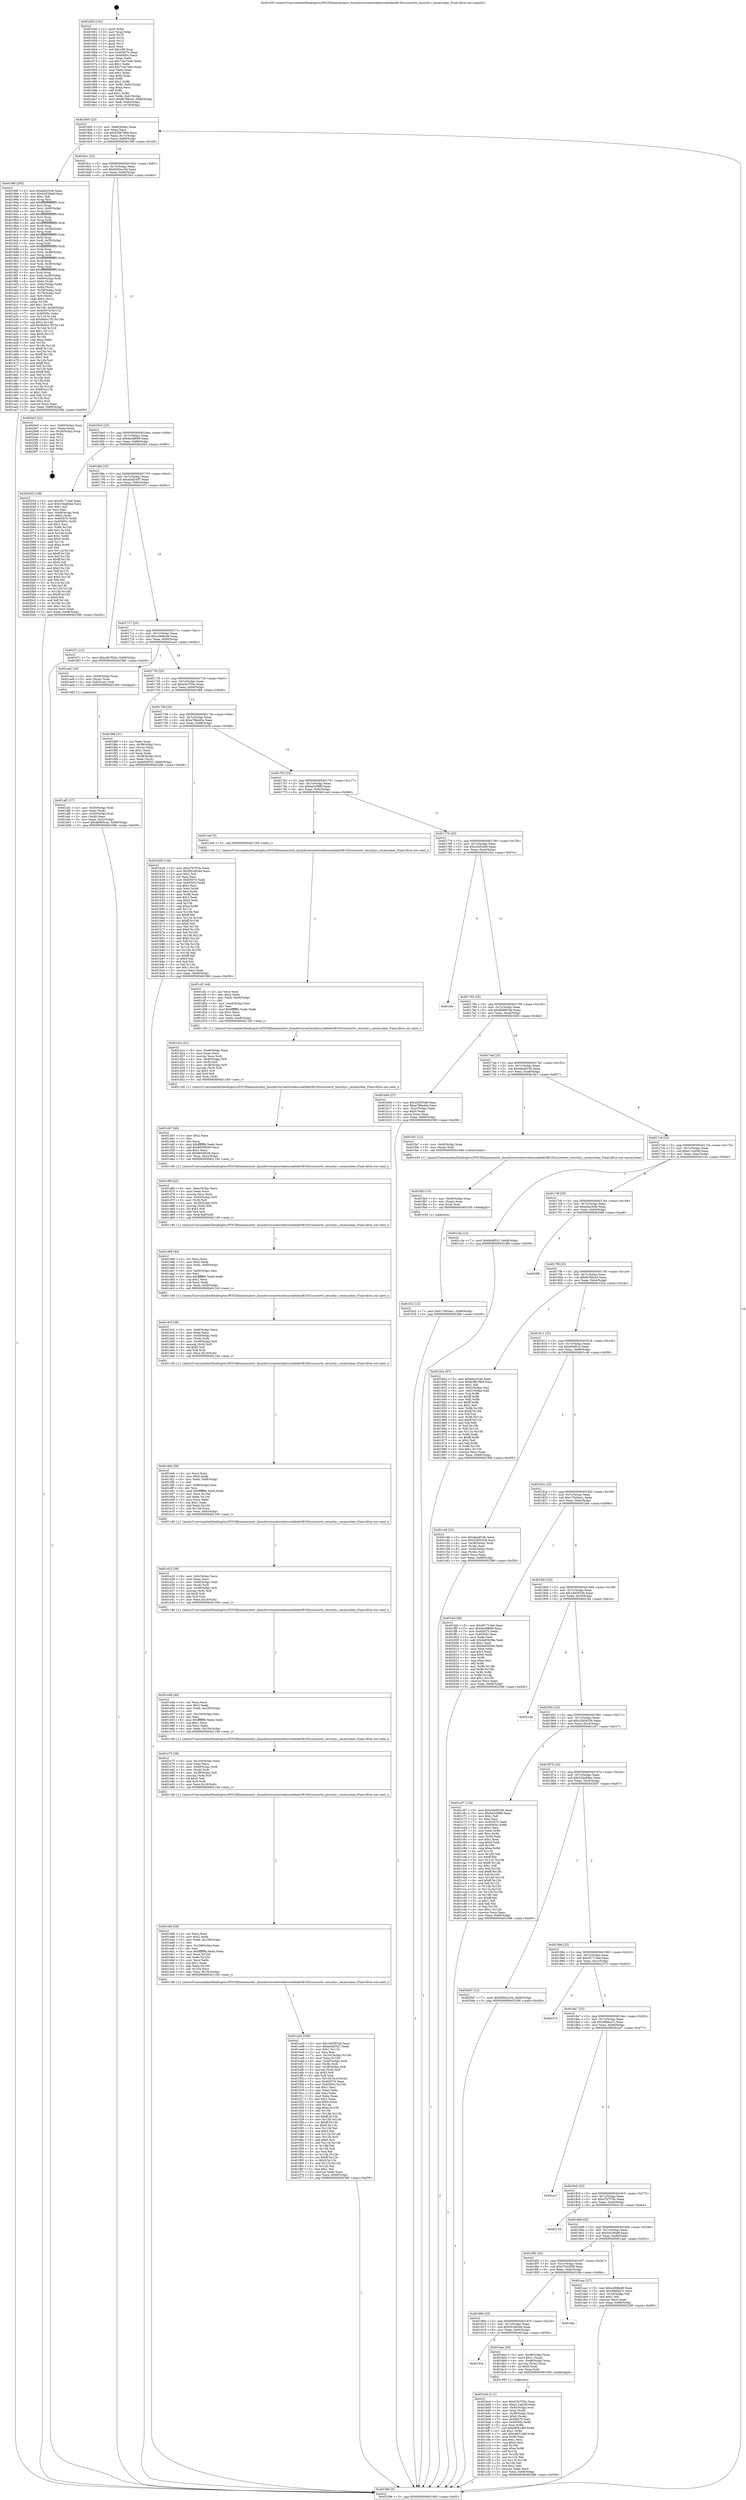 digraph "0x401650" {
  label = "0x401650 (/mnt/c/Users/mathe/Desktop/tcc/POCII/binaries/extr_linuxdriversnetwirelessrealtekrtl8192cucorertw_security.c_secmicclear_Final-ollvm.out::main(0))"
  labelloc = "t"
  node[shape=record]

  Entry [label="",width=0.3,height=0.3,shape=circle,fillcolor=black,style=filled]
  "0x4016b5" [label="{
     0x4016b5 [23]\l
     | [instrs]\l
     &nbsp;&nbsp;0x4016b5 \<+3\>: mov -0x68(%rbp),%eax\l
     &nbsp;&nbsp;0x4016b8 \<+2\>: mov %eax,%ecx\l
     &nbsp;&nbsp;0x4016ba \<+6\>: sub $0x839b78b9,%ecx\l
     &nbsp;&nbsp;0x4016c0 \<+3\>: mov %eax,-0x7c(%rbp)\l
     &nbsp;&nbsp;0x4016c3 \<+3\>: mov %ecx,-0x80(%rbp)\l
     &nbsp;&nbsp;0x4016c6 \<+6\>: je 000000000040198f \<main+0x33f\>\l
  }"]
  "0x40198f" [label="{
     0x40198f [285]\l
     | [instrs]\l
     &nbsp;&nbsp;0x40198f \<+5\>: mov $0xe6a25cfe,%eax\l
     &nbsp;&nbsp;0x401994 \<+5\>: mov $0x54536a6f,%ecx\l
     &nbsp;&nbsp;0x401999 \<+2\>: mov $0x1,%dl\l
     &nbsp;&nbsp;0x40199b \<+3\>: mov %rsp,%rsi\l
     &nbsp;&nbsp;0x40199e \<+4\>: add $0xfffffffffffffff0,%rsi\l
     &nbsp;&nbsp;0x4019a2 \<+3\>: mov %rsi,%rsp\l
     &nbsp;&nbsp;0x4019a5 \<+4\>: mov %rsi,-0x60(%rbp)\l
     &nbsp;&nbsp;0x4019a9 \<+3\>: mov %rsp,%rsi\l
     &nbsp;&nbsp;0x4019ac \<+4\>: add $0xfffffffffffffff0,%rsi\l
     &nbsp;&nbsp;0x4019b0 \<+3\>: mov %rsi,%rsp\l
     &nbsp;&nbsp;0x4019b3 \<+3\>: mov %rsp,%rdi\l
     &nbsp;&nbsp;0x4019b6 \<+4\>: add $0xfffffffffffffff0,%rdi\l
     &nbsp;&nbsp;0x4019ba \<+3\>: mov %rdi,%rsp\l
     &nbsp;&nbsp;0x4019bd \<+4\>: mov %rdi,-0x58(%rbp)\l
     &nbsp;&nbsp;0x4019c1 \<+3\>: mov %rsp,%rdi\l
     &nbsp;&nbsp;0x4019c4 \<+4\>: add $0xfffffffffffffff0,%rdi\l
     &nbsp;&nbsp;0x4019c8 \<+3\>: mov %rdi,%rsp\l
     &nbsp;&nbsp;0x4019cb \<+4\>: mov %rdi,-0x50(%rbp)\l
     &nbsp;&nbsp;0x4019cf \<+3\>: mov %rsp,%rdi\l
     &nbsp;&nbsp;0x4019d2 \<+4\>: add $0xfffffffffffffff0,%rdi\l
     &nbsp;&nbsp;0x4019d6 \<+3\>: mov %rdi,%rsp\l
     &nbsp;&nbsp;0x4019d9 \<+4\>: mov %rdi,-0x48(%rbp)\l
     &nbsp;&nbsp;0x4019dd \<+3\>: mov %rsp,%rdi\l
     &nbsp;&nbsp;0x4019e0 \<+4\>: add $0xfffffffffffffff0,%rdi\l
     &nbsp;&nbsp;0x4019e4 \<+3\>: mov %rdi,%rsp\l
     &nbsp;&nbsp;0x4019e7 \<+4\>: mov %rdi,-0x40(%rbp)\l
     &nbsp;&nbsp;0x4019eb \<+3\>: mov %rsp,%rdi\l
     &nbsp;&nbsp;0x4019ee \<+4\>: add $0xfffffffffffffff0,%rdi\l
     &nbsp;&nbsp;0x4019f2 \<+3\>: mov %rdi,%rsp\l
     &nbsp;&nbsp;0x4019f5 \<+4\>: mov %rdi,-0x38(%rbp)\l
     &nbsp;&nbsp;0x4019f9 \<+4\>: mov -0x60(%rbp),%rdi\l
     &nbsp;&nbsp;0x4019fd \<+6\>: movl $0x0,(%rdi)\l
     &nbsp;&nbsp;0x401a03 \<+4\>: mov -0x6c(%rbp),%r8d\l
     &nbsp;&nbsp;0x401a07 \<+3\>: mov %r8d,(%rsi)\l
     &nbsp;&nbsp;0x401a0a \<+4\>: mov -0x58(%rbp),%rdi\l
     &nbsp;&nbsp;0x401a0e \<+4\>: mov -0x78(%rbp),%r9\l
     &nbsp;&nbsp;0x401a12 \<+3\>: mov %r9,(%rdi)\l
     &nbsp;&nbsp;0x401a15 \<+3\>: cmpl $0x2,(%rsi)\l
     &nbsp;&nbsp;0x401a18 \<+4\>: setne %r10b\l
     &nbsp;&nbsp;0x401a1c \<+4\>: and $0x1,%r10b\l
     &nbsp;&nbsp;0x401a20 \<+4\>: mov %r10b,-0x2d(%rbp)\l
     &nbsp;&nbsp;0x401a24 \<+8\>: mov 0x405070,%r11d\l
     &nbsp;&nbsp;0x401a2c \<+7\>: mov 0x40505c,%ebx\l
     &nbsp;&nbsp;0x401a33 \<+3\>: mov %r11d,%r14d\l
     &nbsp;&nbsp;0x401a36 \<+7\>: sub $0x8e0cc7f5,%r14d\l
     &nbsp;&nbsp;0x401a3d \<+4\>: sub $0x1,%r14d\l
     &nbsp;&nbsp;0x401a41 \<+7\>: add $0x8e0cc7f5,%r14d\l
     &nbsp;&nbsp;0x401a48 \<+4\>: imul %r14d,%r11d\l
     &nbsp;&nbsp;0x401a4c \<+4\>: and $0x1,%r11d\l
     &nbsp;&nbsp;0x401a50 \<+4\>: cmp $0x0,%r11d\l
     &nbsp;&nbsp;0x401a54 \<+4\>: sete %r10b\l
     &nbsp;&nbsp;0x401a58 \<+3\>: cmp $0xa,%ebx\l
     &nbsp;&nbsp;0x401a5b \<+4\>: setl %r15b\l
     &nbsp;&nbsp;0x401a5f \<+3\>: mov %r10b,%r12b\l
     &nbsp;&nbsp;0x401a62 \<+4\>: xor $0xff,%r12b\l
     &nbsp;&nbsp;0x401a66 \<+3\>: mov %r15b,%r13b\l
     &nbsp;&nbsp;0x401a69 \<+4\>: xor $0xff,%r13b\l
     &nbsp;&nbsp;0x401a6d \<+3\>: xor $0x1,%dl\l
     &nbsp;&nbsp;0x401a70 \<+3\>: mov %r12b,%sil\l
     &nbsp;&nbsp;0x401a73 \<+4\>: and $0xff,%sil\l
     &nbsp;&nbsp;0x401a77 \<+3\>: and %dl,%r10b\l
     &nbsp;&nbsp;0x401a7a \<+3\>: mov %r13b,%dil\l
     &nbsp;&nbsp;0x401a7d \<+4\>: and $0xff,%dil\l
     &nbsp;&nbsp;0x401a81 \<+3\>: and %dl,%r15b\l
     &nbsp;&nbsp;0x401a84 \<+3\>: or %r10b,%sil\l
     &nbsp;&nbsp;0x401a87 \<+3\>: or %r15b,%dil\l
     &nbsp;&nbsp;0x401a8a \<+3\>: xor %dil,%sil\l
     &nbsp;&nbsp;0x401a8d \<+3\>: or %r13b,%r12b\l
     &nbsp;&nbsp;0x401a90 \<+4\>: xor $0xff,%r12b\l
     &nbsp;&nbsp;0x401a94 \<+3\>: or $0x1,%dl\l
     &nbsp;&nbsp;0x401a97 \<+3\>: and %dl,%r12b\l
     &nbsp;&nbsp;0x401a9a \<+3\>: or %r12b,%sil\l
     &nbsp;&nbsp;0x401a9d \<+4\>: test $0x1,%sil\l
     &nbsp;&nbsp;0x401aa1 \<+3\>: cmovne %ecx,%eax\l
     &nbsp;&nbsp;0x401aa4 \<+3\>: mov %eax,-0x68(%rbp)\l
     &nbsp;&nbsp;0x401aa7 \<+5\>: jmp 0000000000402386 \<main+0xd36\>\l
  }"]
  "0x4016cc" [label="{
     0x4016cc [25]\l
     | [instrs]\l
     &nbsp;&nbsp;0x4016cc \<+5\>: jmp 00000000004016d1 \<main+0x81\>\l
     &nbsp;&nbsp;0x4016d1 \<+3\>: mov -0x7c(%rbp),%eax\l
     &nbsp;&nbsp;0x4016d4 \<+5\>: sub $0x8592a194,%eax\l
     &nbsp;&nbsp;0x4016d9 \<+6\>: mov %eax,-0x84(%rbp)\l
     &nbsp;&nbsp;0x4016df \<+6\>: je 00000000004020e3 \<main+0xa93\>\l
  }"]
  Exit [label="",width=0.3,height=0.3,shape=circle,fillcolor=black,style=filled,peripheries=2]
  "0x4020e3" [label="{
     0x4020e3 [21]\l
     | [instrs]\l
     &nbsp;&nbsp;0x4020e3 \<+4\>: mov -0x60(%rbp),%rax\l
     &nbsp;&nbsp;0x4020e7 \<+2\>: mov (%rax),%eax\l
     &nbsp;&nbsp;0x4020e9 \<+4\>: lea -0x28(%rbp),%rsp\l
     &nbsp;&nbsp;0x4020ed \<+1\>: pop %rbx\l
     &nbsp;&nbsp;0x4020ee \<+2\>: pop %r12\l
     &nbsp;&nbsp;0x4020f0 \<+2\>: pop %r13\l
     &nbsp;&nbsp;0x4020f2 \<+2\>: pop %r14\l
     &nbsp;&nbsp;0x4020f4 \<+2\>: pop %r15\l
     &nbsp;&nbsp;0x4020f6 \<+1\>: pop %rbp\l
     &nbsp;&nbsp;0x4020f7 \<+1\>: ret\l
  }"]
  "0x4016e5" [label="{
     0x4016e5 [25]\l
     | [instrs]\l
     &nbsp;&nbsp;0x4016e5 \<+5\>: jmp 00000000004016ea \<main+0x9a\>\l
     &nbsp;&nbsp;0x4016ea \<+3\>: mov -0x7c(%rbp),%eax\l
     &nbsp;&nbsp;0x4016ed \<+5\>: sub $0x9ac8f699,%eax\l
     &nbsp;&nbsp;0x4016f2 \<+6\>: mov %eax,-0x88(%rbp)\l
     &nbsp;&nbsp;0x4016f8 \<+6\>: je 0000000000402043 \<main+0x9f3\>\l
  }"]
  "0x401fc2" [label="{
     0x401fc2 [12]\l
     | [instrs]\l
     &nbsp;&nbsp;0x401fc2 \<+7\>: movl $0x170d3ae1,-0x68(%rbp)\l
     &nbsp;&nbsp;0x401fc9 \<+5\>: jmp 0000000000402386 \<main+0xd36\>\l
  }"]
  "0x402043" [label="{
     0x402043 [148]\l
     | [instrs]\l
     &nbsp;&nbsp;0x402043 \<+5\>: mov $0x3f1713ed,%eax\l
     &nbsp;&nbsp;0x402048 \<+5\>: mov $0x334a84be,%ecx\l
     &nbsp;&nbsp;0x40204d \<+2\>: mov $0x1,%dl\l
     &nbsp;&nbsp;0x40204f \<+2\>: xor %esi,%esi\l
     &nbsp;&nbsp;0x402051 \<+4\>: mov -0x60(%rbp),%rdi\l
     &nbsp;&nbsp;0x402055 \<+6\>: movl $0x0,(%rdi)\l
     &nbsp;&nbsp;0x40205b \<+8\>: mov 0x405070,%r8d\l
     &nbsp;&nbsp;0x402063 \<+8\>: mov 0x40505c,%r9d\l
     &nbsp;&nbsp;0x40206b \<+3\>: sub $0x1,%esi\l
     &nbsp;&nbsp;0x40206e \<+3\>: mov %r8d,%r10d\l
     &nbsp;&nbsp;0x402071 \<+3\>: add %esi,%r10d\l
     &nbsp;&nbsp;0x402074 \<+4\>: imul %r10d,%r8d\l
     &nbsp;&nbsp;0x402078 \<+4\>: and $0x1,%r8d\l
     &nbsp;&nbsp;0x40207c \<+4\>: cmp $0x0,%r8d\l
     &nbsp;&nbsp;0x402080 \<+4\>: sete %r11b\l
     &nbsp;&nbsp;0x402084 \<+4\>: cmp $0xa,%r9d\l
     &nbsp;&nbsp;0x402088 \<+3\>: setl %bl\l
     &nbsp;&nbsp;0x40208b \<+3\>: mov %r11b,%r14b\l
     &nbsp;&nbsp;0x40208e \<+4\>: xor $0xff,%r14b\l
     &nbsp;&nbsp;0x402092 \<+3\>: mov %bl,%r15b\l
     &nbsp;&nbsp;0x402095 \<+4\>: xor $0xff,%r15b\l
     &nbsp;&nbsp;0x402099 \<+3\>: xor $0x0,%dl\l
     &nbsp;&nbsp;0x40209c \<+3\>: mov %r14b,%r12b\l
     &nbsp;&nbsp;0x40209f \<+4\>: and $0x0,%r12b\l
     &nbsp;&nbsp;0x4020a3 \<+3\>: and %dl,%r11b\l
     &nbsp;&nbsp;0x4020a6 \<+3\>: mov %r15b,%r13b\l
     &nbsp;&nbsp;0x4020a9 \<+4\>: and $0x0,%r13b\l
     &nbsp;&nbsp;0x4020ad \<+2\>: and %dl,%bl\l
     &nbsp;&nbsp;0x4020af \<+3\>: or %r11b,%r12b\l
     &nbsp;&nbsp;0x4020b2 \<+3\>: or %bl,%r13b\l
     &nbsp;&nbsp;0x4020b5 \<+3\>: xor %r13b,%r12b\l
     &nbsp;&nbsp;0x4020b8 \<+3\>: or %r15b,%r14b\l
     &nbsp;&nbsp;0x4020bb \<+4\>: xor $0xff,%r14b\l
     &nbsp;&nbsp;0x4020bf \<+3\>: or $0x0,%dl\l
     &nbsp;&nbsp;0x4020c2 \<+3\>: and %dl,%r14b\l
     &nbsp;&nbsp;0x4020c5 \<+3\>: or %r14b,%r12b\l
     &nbsp;&nbsp;0x4020c8 \<+4\>: test $0x1,%r12b\l
     &nbsp;&nbsp;0x4020cc \<+3\>: cmovne %ecx,%eax\l
     &nbsp;&nbsp;0x4020cf \<+3\>: mov %eax,-0x68(%rbp)\l
     &nbsp;&nbsp;0x4020d2 \<+5\>: jmp 0000000000402386 \<main+0xd36\>\l
  }"]
  "0x4016fe" [label="{
     0x4016fe [25]\l
     | [instrs]\l
     &nbsp;&nbsp;0x4016fe \<+5\>: jmp 0000000000401703 \<main+0xb3\>\l
     &nbsp;&nbsp;0x401703 \<+3\>: mov -0x7c(%rbp),%eax\l
     &nbsp;&nbsp;0x401706 \<+5\>: sub $0xa0af25d7,%eax\l
     &nbsp;&nbsp;0x40170b \<+6\>: mov %eax,-0x8c(%rbp)\l
     &nbsp;&nbsp;0x401711 \<+6\>: je 0000000000401f7c \<main+0x92c\>\l
  }"]
  "0x401fb3" [label="{
     0x401fb3 [15]\l
     | [instrs]\l
     &nbsp;&nbsp;0x401fb3 \<+4\>: mov -0x40(%rbp),%rax\l
     &nbsp;&nbsp;0x401fb7 \<+3\>: mov (%rax),%rax\l
     &nbsp;&nbsp;0x401fba \<+3\>: mov %rax,%rdi\l
     &nbsp;&nbsp;0x401fbd \<+5\>: call 0000000000401030 \<free@plt\>\l
     | [calls]\l
     &nbsp;&nbsp;0x401030 \{1\} (unknown)\l
  }"]
  "0x401f7c" [label="{
     0x401f7c [12]\l
     | [instrs]\l
     &nbsp;&nbsp;0x401f7c \<+7\>: movl $0xa3b7f34c,-0x68(%rbp)\l
     &nbsp;&nbsp;0x401f83 \<+5\>: jmp 0000000000402386 \<main+0xd36\>\l
  }"]
  "0x401717" [label="{
     0x401717 [25]\l
     | [instrs]\l
     &nbsp;&nbsp;0x401717 \<+5\>: jmp 000000000040171c \<main+0xcc\>\l
     &nbsp;&nbsp;0x40171c \<+3\>: mov -0x7c(%rbp),%eax\l
     &nbsp;&nbsp;0x40171f \<+5\>: sub $0xa29dfa48,%eax\l
     &nbsp;&nbsp;0x401724 \<+6\>: mov %eax,-0x90(%rbp)\l
     &nbsp;&nbsp;0x40172a \<+6\>: je 0000000000401ae2 \<main+0x492\>\l
  }"]
  "0x401ed3" [label="{
     0x401ed3 [169]\l
     | [instrs]\l
     &nbsp;&nbsp;0x401ed3 \<+5\>: mov $0x18458336,%ecx\l
     &nbsp;&nbsp;0x401ed8 \<+5\>: mov $0xa0af25d7,%edx\l
     &nbsp;&nbsp;0x401edd \<+3\>: mov $0x1,%r11b\l
     &nbsp;&nbsp;0x401ee0 \<+2\>: xor %esi,%esi\l
     &nbsp;&nbsp;0x401ee2 \<+7\>: mov -0x10c(%rbp),%r10d\l
     &nbsp;&nbsp;0x401ee9 \<+4\>: imul %eax,%r10d\l
     &nbsp;&nbsp;0x401eed \<+4\>: mov -0x40(%rbp),%rdi\l
     &nbsp;&nbsp;0x401ef1 \<+3\>: mov (%rdi),%rdi\l
     &nbsp;&nbsp;0x401ef4 \<+4\>: mov -0x38(%rbp),%r8\l
     &nbsp;&nbsp;0x401ef8 \<+3\>: movslq (%r8),%r8\l
     &nbsp;&nbsp;0x401efb \<+4\>: shl $0x5,%r8\l
     &nbsp;&nbsp;0x401eff \<+3\>: add %r8,%rdi\l
     &nbsp;&nbsp;0x401f02 \<+4\>: mov %r10d,0x1c(%rdi)\l
     &nbsp;&nbsp;0x401f06 \<+7\>: mov 0x405070,%eax\l
     &nbsp;&nbsp;0x401f0d \<+8\>: mov 0x40505c,%r10d\l
     &nbsp;&nbsp;0x401f15 \<+3\>: sub $0x1,%esi\l
     &nbsp;&nbsp;0x401f18 \<+2\>: mov %eax,%ebx\l
     &nbsp;&nbsp;0x401f1a \<+2\>: add %esi,%ebx\l
     &nbsp;&nbsp;0x401f1c \<+3\>: imul %ebx,%eax\l
     &nbsp;&nbsp;0x401f1f \<+3\>: and $0x1,%eax\l
     &nbsp;&nbsp;0x401f22 \<+3\>: cmp $0x0,%eax\l
     &nbsp;&nbsp;0x401f25 \<+4\>: sete %r14b\l
     &nbsp;&nbsp;0x401f29 \<+4\>: cmp $0xa,%r10d\l
     &nbsp;&nbsp;0x401f2d \<+4\>: setl %r15b\l
     &nbsp;&nbsp;0x401f31 \<+3\>: mov %r14b,%r12b\l
     &nbsp;&nbsp;0x401f34 \<+4\>: xor $0xff,%r12b\l
     &nbsp;&nbsp;0x401f38 \<+3\>: mov %r15b,%r13b\l
     &nbsp;&nbsp;0x401f3b \<+4\>: xor $0xff,%r13b\l
     &nbsp;&nbsp;0x401f3f \<+4\>: xor $0x0,%r11b\l
     &nbsp;&nbsp;0x401f43 \<+3\>: mov %r12b,%al\l
     &nbsp;&nbsp;0x401f46 \<+2\>: and $0x0,%al\l
     &nbsp;&nbsp;0x401f48 \<+3\>: and %r11b,%r14b\l
     &nbsp;&nbsp;0x401f4b \<+3\>: mov %r13b,%sil\l
     &nbsp;&nbsp;0x401f4e \<+4\>: and $0x0,%sil\l
     &nbsp;&nbsp;0x401f52 \<+3\>: and %r11b,%r15b\l
     &nbsp;&nbsp;0x401f55 \<+3\>: or %r14b,%al\l
     &nbsp;&nbsp;0x401f58 \<+3\>: or %r15b,%sil\l
     &nbsp;&nbsp;0x401f5b \<+3\>: xor %sil,%al\l
     &nbsp;&nbsp;0x401f5e \<+3\>: or %r13b,%r12b\l
     &nbsp;&nbsp;0x401f61 \<+4\>: xor $0xff,%r12b\l
     &nbsp;&nbsp;0x401f65 \<+4\>: or $0x0,%r11b\l
     &nbsp;&nbsp;0x401f69 \<+3\>: and %r11b,%r12b\l
     &nbsp;&nbsp;0x401f6c \<+3\>: or %r12b,%al\l
     &nbsp;&nbsp;0x401f6f \<+2\>: test $0x1,%al\l
     &nbsp;&nbsp;0x401f71 \<+3\>: cmovne %edx,%ecx\l
     &nbsp;&nbsp;0x401f74 \<+3\>: mov %ecx,-0x68(%rbp)\l
     &nbsp;&nbsp;0x401f77 \<+5\>: jmp 0000000000402386 \<main+0xd36\>\l
  }"]
  "0x401ae2" [label="{
     0x401ae2 [16]\l
     | [instrs]\l
     &nbsp;&nbsp;0x401ae2 \<+4\>: mov -0x58(%rbp),%rax\l
     &nbsp;&nbsp;0x401ae6 \<+3\>: mov (%rax),%rax\l
     &nbsp;&nbsp;0x401ae9 \<+4\>: mov 0x8(%rax),%rdi\l
     &nbsp;&nbsp;0x401aed \<+5\>: call 0000000000401060 \<atoi@plt\>\l
     | [calls]\l
     &nbsp;&nbsp;0x401060 \{1\} (unknown)\l
  }"]
  "0x401730" [label="{
     0x401730 [25]\l
     | [instrs]\l
     &nbsp;&nbsp;0x401730 \<+5\>: jmp 0000000000401735 \<main+0xe5\>\l
     &nbsp;&nbsp;0x401735 \<+3\>: mov -0x7c(%rbp),%eax\l
     &nbsp;&nbsp;0x401738 \<+5\>: sub $0xa3b7f34c,%eax\l
     &nbsp;&nbsp;0x40173d \<+6\>: mov %eax,-0x94(%rbp)\l
     &nbsp;&nbsp;0x401743 \<+6\>: je 0000000000401f88 \<main+0x938\>\l
  }"]
  "0x401e9b" [label="{
     0x401e9b [56]\l
     | [instrs]\l
     &nbsp;&nbsp;0x401e9b \<+2\>: xor %ecx,%ecx\l
     &nbsp;&nbsp;0x401e9d \<+5\>: mov $0x2,%edx\l
     &nbsp;&nbsp;0x401ea2 \<+6\>: mov %edx,-0x108(%rbp)\l
     &nbsp;&nbsp;0x401ea8 \<+1\>: cltd\l
     &nbsp;&nbsp;0x401ea9 \<+6\>: mov -0x108(%rbp),%esi\l
     &nbsp;&nbsp;0x401eaf \<+2\>: idiv %esi\l
     &nbsp;&nbsp;0x401eb1 \<+6\>: imul $0xfffffffe,%edx,%edx\l
     &nbsp;&nbsp;0x401eb7 \<+3\>: mov %ecx,%r10d\l
     &nbsp;&nbsp;0x401eba \<+3\>: sub %edx,%r10d\l
     &nbsp;&nbsp;0x401ebd \<+2\>: mov %ecx,%edx\l
     &nbsp;&nbsp;0x401ebf \<+3\>: sub $0x1,%edx\l
     &nbsp;&nbsp;0x401ec2 \<+3\>: add %edx,%r10d\l
     &nbsp;&nbsp;0x401ec5 \<+3\>: sub %r10d,%ecx\l
     &nbsp;&nbsp;0x401ec8 \<+6\>: mov %ecx,-0x10c(%rbp)\l
     &nbsp;&nbsp;0x401ece \<+5\>: call 0000000000401160 \<next_i\>\l
     | [calls]\l
     &nbsp;&nbsp;0x401160 \{1\} (/mnt/c/Users/mathe/Desktop/tcc/POCII/binaries/extr_linuxdriversnetwirelessrealtekrtl8192cucorertw_security.c_secmicclear_Final-ollvm.out::next_i)\l
  }"]
  "0x401f88" [label="{
     0x401f88 [31]\l
     | [instrs]\l
     &nbsp;&nbsp;0x401f88 \<+2\>: xor %eax,%eax\l
     &nbsp;&nbsp;0x401f8a \<+4\>: mov -0x38(%rbp),%rcx\l
     &nbsp;&nbsp;0x401f8e \<+2\>: mov (%rcx),%edx\l
     &nbsp;&nbsp;0x401f90 \<+3\>: sub $0x1,%eax\l
     &nbsp;&nbsp;0x401f93 \<+2\>: sub %eax,%edx\l
     &nbsp;&nbsp;0x401f95 \<+4\>: mov -0x38(%rbp),%rcx\l
     &nbsp;&nbsp;0x401f99 \<+2\>: mov %edx,(%rcx)\l
     &nbsp;&nbsp;0x401f9b \<+7\>: movl $0xb0ef532,-0x68(%rbp)\l
     &nbsp;&nbsp;0x401fa2 \<+5\>: jmp 0000000000402386 \<main+0xd36\>\l
  }"]
  "0x401749" [label="{
     0x401749 [25]\l
     | [instrs]\l
     &nbsp;&nbsp;0x401749 \<+5\>: jmp 000000000040174e \<main+0xfe\>\l
     &nbsp;&nbsp;0x40174e \<+3\>: mov -0x7c(%rbp),%eax\l
     &nbsp;&nbsp;0x401751 \<+5\>: sub $0xa786e45e,%eax\l
     &nbsp;&nbsp;0x401756 \<+6\>: mov %eax,-0x98(%rbp)\l
     &nbsp;&nbsp;0x40175c \<+6\>: je 0000000000401b28 \<main+0x4d8\>\l
  }"]
  "0x401e75" [label="{
     0x401e75 [38]\l
     | [instrs]\l
     &nbsp;&nbsp;0x401e75 \<+6\>: mov -0x104(%rbp),%ecx\l
     &nbsp;&nbsp;0x401e7b \<+3\>: imul %eax,%ecx\l
     &nbsp;&nbsp;0x401e7e \<+4\>: mov -0x40(%rbp),%rdi\l
     &nbsp;&nbsp;0x401e82 \<+3\>: mov (%rdi),%rdi\l
     &nbsp;&nbsp;0x401e85 \<+4\>: mov -0x38(%rbp),%r8\l
     &nbsp;&nbsp;0x401e89 \<+3\>: movslq (%r8),%r8\l
     &nbsp;&nbsp;0x401e8c \<+4\>: shl $0x5,%r8\l
     &nbsp;&nbsp;0x401e90 \<+3\>: add %r8,%rdi\l
     &nbsp;&nbsp;0x401e93 \<+3\>: mov %ecx,0x18(%rdi)\l
     &nbsp;&nbsp;0x401e96 \<+5\>: call 0000000000401160 \<next_i\>\l
     | [calls]\l
     &nbsp;&nbsp;0x401160 \{1\} (/mnt/c/Users/mathe/Desktop/tcc/POCII/binaries/extr_linuxdriversnetwirelessrealtekrtl8192cucorertw_security.c_secmicclear_Final-ollvm.out::next_i)\l
  }"]
  "0x401b28" [label="{
     0x401b28 [134]\l
     | [instrs]\l
     &nbsp;&nbsp;0x401b28 \<+5\>: mov $0x47b7f79c,%eax\l
     &nbsp;&nbsp;0x401b2d \<+5\>: mov $0x591e654e,%ecx\l
     &nbsp;&nbsp;0x401b32 \<+2\>: mov $0x1,%dl\l
     &nbsp;&nbsp;0x401b34 \<+2\>: xor %esi,%esi\l
     &nbsp;&nbsp;0x401b36 \<+7\>: mov 0x405070,%edi\l
     &nbsp;&nbsp;0x401b3d \<+8\>: mov 0x40505c,%r8d\l
     &nbsp;&nbsp;0x401b45 \<+3\>: sub $0x1,%esi\l
     &nbsp;&nbsp;0x401b48 \<+3\>: mov %edi,%r9d\l
     &nbsp;&nbsp;0x401b4b \<+3\>: add %esi,%r9d\l
     &nbsp;&nbsp;0x401b4e \<+4\>: imul %r9d,%edi\l
     &nbsp;&nbsp;0x401b52 \<+3\>: and $0x1,%edi\l
     &nbsp;&nbsp;0x401b55 \<+3\>: cmp $0x0,%edi\l
     &nbsp;&nbsp;0x401b58 \<+4\>: sete %r10b\l
     &nbsp;&nbsp;0x401b5c \<+4\>: cmp $0xa,%r8d\l
     &nbsp;&nbsp;0x401b60 \<+4\>: setl %r11b\l
     &nbsp;&nbsp;0x401b64 \<+3\>: mov %r10b,%bl\l
     &nbsp;&nbsp;0x401b67 \<+3\>: xor $0xff,%bl\l
     &nbsp;&nbsp;0x401b6a \<+3\>: mov %r11b,%r14b\l
     &nbsp;&nbsp;0x401b6d \<+4\>: xor $0xff,%r14b\l
     &nbsp;&nbsp;0x401b71 \<+3\>: xor $0x0,%dl\l
     &nbsp;&nbsp;0x401b74 \<+3\>: mov %bl,%r15b\l
     &nbsp;&nbsp;0x401b77 \<+4\>: and $0x0,%r15b\l
     &nbsp;&nbsp;0x401b7b \<+3\>: and %dl,%r10b\l
     &nbsp;&nbsp;0x401b7e \<+3\>: mov %r14b,%r12b\l
     &nbsp;&nbsp;0x401b81 \<+4\>: and $0x0,%r12b\l
     &nbsp;&nbsp;0x401b85 \<+3\>: and %dl,%r11b\l
     &nbsp;&nbsp;0x401b88 \<+3\>: or %r10b,%r15b\l
     &nbsp;&nbsp;0x401b8b \<+3\>: or %r11b,%r12b\l
     &nbsp;&nbsp;0x401b8e \<+3\>: xor %r12b,%r15b\l
     &nbsp;&nbsp;0x401b91 \<+3\>: or %r14b,%bl\l
     &nbsp;&nbsp;0x401b94 \<+3\>: xor $0xff,%bl\l
     &nbsp;&nbsp;0x401b97 \<+3\>: or $0x0,%dl\l
     &nbsp;&nbsp;0x401b9a \<+2\>: and %dl,%bl\l
     &nbsp;&nbsp;0x401b9c \<+3\>: or %bl,%r15b\l
     &nbsp;&nbsp;0x401b9f \<+4\>: test $0x1,%r15b\l
     &nbsp;&nbsp;0x401ba3 \<+3\>: cmovne %ecx,%eax\l
     &nbsp;&nbsp;0x401ba6 \<+3\>: mov %eax,-0x68(%rbp)\l
     &nbsp;&nbsp;0x401ba9 \<+5\>: jmp 0000000000402386 \<main+0xd36\>\l
  }"]
  "0x401762" [label="{
     0x401762 [25]\l
     | [instrs]\l
     &nbsp;&nbsp;0x401762 \<+5\>: jmp 0000000000401767 \<main+0x117\>\l
     &nbsp;&nbsp;0x401767 \<+3\>: mov -0x7c(%rbp),%eax\l
     &nbsp;&nbsp;0x40176a \<+5\>: sub $0xba3c98f6,%eax\l
     &nbsp;&nbsp;0x40176f \<+6\>: mov %eax,-0x9c(%rbp)\l
     &nbsp;&nbsp;0x401775 \<+6\>: je 0000000000401ced \<main+0x69d\>\l
  }"]
  "0x401e49" [label="{
     0x401e49 [44]\l
     | [instrs]\l
     &nbsp;&nbsp;0x401e49 \<+2\>: xor %ecx,%ecx\l
     &nbsp;&nbsp;0x401e4b \<+5\>: mov $0x2,%edx\l
     &nbsp;&nbsp;0x401e50 \<+6\>: mov %edx,-0x100(%rbp)\l
     &nbsp;&nbsp;0x401e56 \<+1\>: cltd\l
     &nbsp;&nbsp;0x401e57 \<+6\>: mov -0x100(%rbp),%esi\l
     &nbsp;&nbsp;0x401e5d \<+2\>: idiv %esi\l
     &nbsp;&nbsp;0x401e5f \<+6\>: imul $0xfffffffe,%edx,%edx\l
     &nbsp;&nbsp;0x401e65 \<+3\>: sub $0x1,%ecx\l
     &nbsp;&nbsp;0x401e68 \<+2\>: sub %ecx,%edx\l
     &nbsp;&nbsp;0x401e6a \<+6\>: mov %edx,-0x104(%rbp)\l
     &nbsp;&nbsp;0x401e70 \<+5\>: call 0000000000401160 \<next_i\>\l
     | [calls]\l
     &nbsp;&nbsp;0x401160 \{1\} (/mnt/c/Users/mathe/Desktop/tcc/POCII/binaries/extr_linuxdriversnetwirelessrealtekrtl8192cucorertw_security.c_secmicclear_Final-ollvm.out::next_i)\l
  }"]
  "0x401ced" [label="{
     0x401ced [5]\l
     | [instrs]\l
     &nbsp;&nbsp;0x401ced \<+5\>: call 0000000000401160 \<next_i\>\l
     | [calls]\l
     &nbsp;&nbsp;0x401160 \{1\} (/mnt/c/Users/mathe/Desktop/tcc/POCII/binaries/extr_linuxdriversnetwirelessrealtekrtl8192cucorertw_security.c_secmicclear_Final-ollvm.out::next_i)\l
  }"]
  "0x40177b" [label="{
     0x40177b [25]\l
     | [instrs]\l
     &nbsp;&nbsp;0x40177b \<+5\>: jmp 0000000000401780 \<main+0x130\>\l
     &nbsp;&nbsp;0x401780 \<+3\>: mov -0x7c(%rbp),%eax\l
     &nbsp;&nbsp;0x401783 \<+5\>: sub $0xc42f33d9,%eax\l
     &nbsp;&nbsp;0x401788 \<+6\>: mov %eax,-0xa0(%rbp)\l
     &nbsp;&nbsp;0x40178e \<+6\>: je 0000000000401fce \<main+0x97e\>\l
  }"]
  "0x401e23" [label="{
     0x401e23 [38]\l
     | [instrs]\l
     &nbsp;&nbsp;0x401e23 \<+6\>: mov -0xfc(%rbp),%ecx\l
     &nbsp;&nbsp;0x401e29 \<+3\>: imul %eax,%ecx\l
     &nbsp;&nbsp;0x401e2c \<+4\>: mov -0x40(%rbp),%rdi\l
     &nbsp;&nbsp;0x401e30 \<+3\>: mov (%rdi),%rdi\l
     &nbsp;&nbsp;0x401e33 \<+4\>: mov -0x38(%rbp),%r8\l
     &nbsp;&nbsp;0x401e37 \<+3\>: movslq (%r8),%r8\l
     &nbsp;&nbsp;0x401e3a \<+4\>: shl $0x5,%r8\l
     &nbsp;&nbsp;0x401e3e \<+3\>: add %r8,%rdi\l
     &nbsp;&nbsp;0x401e41 \<+3\>: mov %ecx,0x14(%rdi)\l
     &nbsp;&nbsp;0x401e44 \<+5\>: call 0000000000401160 \<next_i\>\l
     | [calls]\l
     &nbsp;&nbsp;0x401160 \{1\} (/mnt/c/Users/mathe/Desktop/tcc/POCII/binaries/extr_linuxdriversnetwirelessrealtekrtl8192cucorertw_security.c_secmicclear_Final-ollvm.out::next_i)\l
  }"]
  "0x401fce" [label="{
     0x401fce\l
  }", style=dashed]
  "0x401794" [label="{
     0x401794 [25]\l
     | [instrs]\l
     &nbsp;&nbsp;0x401794 \<+5\>: jmp 0000000000401799 \<main+0x149\>\l
     &nbsp;&nbsp;0x401799 \<+3\>: mov -0x7c(%rbp),%eax\l
     &nbsp;&nbsp;0x40179c \<+5\>: sub $0xdb983c4e,%eax\l
     &nbsp;&nbsp;0x4017a1 \<+6\>: mov %eax,-0xa4(%rbp)\l
     &nbsp;&nbsp;0x4017a7 \<+6\>: je 0000000000401b0d \<main+0x4bd\>\l
  }"]
  "0x401deb" [label="{
     0x401deb [56]\l
     | [instrs]\l
     &nbsp;&nbsp;0x401deb \<+2\>: xor %ecx,%ecx\l
     &nbsp;&nbsp;0x401ded \<+5\>: mov $0x2,%edx\l
     &nbsp;&nbsp;0x401df2 \<+6\>: mov %edx,-0xf8(%rbp)\l
     &nbsp;&nbsp;0x401df8 \<+1\>: cltd\l
     &nbsp;&nbsp;0x401df9 \<+6\>: mov -0xf8(%rbp),%esi\l
     &nbsp;&nbsp;0x401dff \<+2\>: idiv %esi\l
     &nbsp;&nbsp;0x401e01 \<+6\>: imul $0xfffffffe,%edx,%edx\l
     &nbsp;&nbsp;0x401e07 \<+3\>: mov %ecx,%r10d\l
     &nbsp;&nbsp;0x401e0a \<+3\>: sub %edx,%r10d\l
     &nbsp;&nbsp;0x401e0d \<+2\>: mov %ecx,%edx\l
     &nbsp;&nbsp;0x401e0f \<+3\>: sub $0x1,%edx\l
     &nbsp;&nbsp;0x401e12 \<+3\>: add %edx,%r10d\l
     &nbsp;&nbsp;0x401e15 \<+3\>: sub %r10d,%ecx\l
     &nbsp;&nbsp;0x401e18 \<+6\>: mov %ecx,-0xfc(%rbp)\l
     &nbsp;&nbsp;0x401e1e \<+5\>: call 0000000000401160 \<next_i\>\l
     | [calls]\l
     &nbsp;&nbsp;0x401160 \{1\} (/mnt/c/Users/mathe/Desktop/tcc/POCII/binaries/extr_linuxdriversnetwirelessrealtekrtl8192cucorertw_security.c_secmicclear_Final-ollvm.out::next_i)\l
  }"]
  "0x401b0d" [label="{
     0x401b0d [27]\l
     | [instrs]\l
     &nbsp;&nbsp;0x401b0d \<+5\>: mov $0xc42f33d9,%eax\l
     &nbsp;&nbsp;0x401b12 \<+5\>: mov $0xa786e45e,%ecx\l
     &nbsp;&nbsp;0x401b17 \<+3\>: mov -0x2c(%rbp),%edx\l
     &nbsp;&nbsp;0x401b1a \<+3\>: cmp $0x0,%edx\l
     &nbsp;&nbsp;0x401b1d \<+3\>: cmove %ecx,%eax\l
     &nbsp;&nbsp;0x401b20 \<+3\>: mov %eax,-0x68(%rbp)\l
     &nbsp;&nbsp;0x401b23 \<+5\>: jmp 0000000000402386 \<main+0xd36\>\l
  }"]
  "0x4017ad" [label="{
     0x4017ad [25]\l
     | [instrs]\l
     &nbsp;&nbsp;0x4017ad \<+5\>: jmp 00000000004017b2 \<main+0x162\>\l
     &nbsp;&nbsp;0x4017b2 \<+3\>: mov -0x7c(%rbp),%eax\l
     &nbsp;&nbsp;0x4017b5 \<+5\>: sub $0xdea4f10b,%eax\l
     &nbsp;&nbsp;0x4017ba \<+6\>: mov %eax,-0xa8(%rbp)\l
     &nbsp;&nbsp;0x4017c0 \<+6\>: je 0000000000401fa7 \<main+0x957\>\l
  }"]
  "0x401dc5" [label="{
     0x401dc5 [38]\l
     | [instrs]\l
     &nbsp;&nbsp;0x401dc5 \<+6\>: mov -0xf4(%rbp),%ecx\l
     &nbsp;&nbsp;0x401dcb \<+3\>: imul %eax,%ecx\l
     &nbsp;&nbsp;0x401dce \<+4\>: mov -0x40(%rbp),%rdi\l
     &nbsp;&nbsp;0x401dd2 \<+3\>: mov (%rdi),%rdi\l
     &nbsp;&nbsp;0x401dd5 \<+4\>: mov -0x38(%rbp),%r8\l
     &nbsp;&nbsp;0x401dd9 \<+3\>: movslq (%r8),%r8\l
     &nbsp;&nbsp;0x401ddc \<+4\>: shl $0x5,%r8\l
     &nbsp;&nbsp;0x401de0 \<+3\>: add %r8,%rdi\l
     &nbsp;&nbsp;0x401de3 \<+3\>: mov %ecx,0x10(%rdi)\l
     &nbsp;&nbsp;0x401de6 \<+5\>: call 0000000000401160 \<next_i\>\l
     | [calls]\l
     &nbsp;&nbsp;0x401160 \{1\} (/mnt/c/Users/mathe/Desktop/tcc/POCII/binaries/extr_linuxdriversnetwirelessrealtekrtl8192cucorertw_security.c_secmicclear_Final-ollvm.out::next_i)\l
  }"]
  "0x401fa7" [label="{
     0x401fa7 [12]\l
     | [instrs]\l
     &nbsp;&nbsp;0x401fa7 \<+4\>: mov -0x40(%rbp),%rax\l
     &nbsp;&nbsp;0x401fab \<+3\>: mov (%rax),%rdi\l
     &nbsp;&nbsp;0x401fae \<+5\>: call 0000000000401440 \<secmicclear\>\l
     | [calls]\l
     &nbsp;&nbsp;0x401440 \{1\} (/mnt/c/Users/mathe/Desktop/tcc/POCII/binaries/extr_linuxdriversnetwirelessrealtekrtl8192cucorertw_security.c_secmicclear_Final-ollvm.out::secmicclear)\l
  }"]
  "0x4017c6" [label="{
     0x4017c6 [25]\l
     | [instrs]\l
     &nbsp;&nbsp;0x4017c6 \<+5\>: jmp 00000000004017cb \<main+0x17b\>\l
     &nbsp;&nbsp;0x4017cb \<+3\>: mov -0x7c(%rbp),%eax\l
     &nbsp;&nbsp;0x4017ce \<+5\>: sub $0xe11ed26f,%eax\l
     &nbsp;&nbsp;0x4017d3 \<+6\>: mov %eax,-0xac(%rbp)\l
     &nbsp;&nbsp;0x4017d9 \<+6\>: je 0000000000401c3a \<main+0x5ea\>\l
  }"]
  "0x401d99" [label="{
     0x401d99 [44]\l
     | [instrs]\l
     &nbsp;&nbsp;0x401d99 \<+2\>: xor %ecx,%ecx\l
     &nbsp;&nbsp;0x401d9b \<+5\>: mov $0x2,%edx\l
     &nbsp;&nbsp;0x401da0 \<+6\>: mov %edx,-0xf0(%rbp)\l
     &nbsp;&nbsp;0x401da6 \<+1\>: cltd\l
     &nbsp;&nbsp;0x401da7 \<+6\>: mov -0xf0(%rbp),%esi\l
     &nbsp;&nbsp;0x401dad \<+2\>: idiv %esi\l
     &nbsp;&nbsp;0x401daf \<+6\>: imul $0xfffffffe,%edx,%edx\l
     &nbsp;&nbsp;0x401db5 \<+3\>: sub $0x1,%ecx\l
     &nbsp;&nbsp;0x401db8 \<+2\>: sub %ecx,%edx\l
     &nbsp;&nbsp;0x401dba \<+6\>: mov %edx,-0xf4(%rbp)\l
     &nbsp;&nbsp;0x401dc0 \<+5\>: call 0000000000401160 \<next_i\>\l
     | [calls]\l
     &nbsp;&nbsp;0x401160 \{1\} (/mnt/c/Users/mathe/Desktop/tcc/POCII/binaries/extr_linuxdriversnetwirelessrealtekrtl8192cucorertw_security.c_secmicclear_Final-ollvm.out::next_i)\l
  }"]
  "0x401c3a" [label="{
     0x401c3a [12]\l
     | [instrs]\l
     &nbsp;&nbsp;0x401c3a \<+7\>: movl $0xb0ef532,-0x68(%rbp)\l
     &nbsp;&nbsp;0x401c41 \<+5\>: jmp 0000000000402386 \<main+0xd36\>\l
  }"]
  "0x4017df" [label="{
     0x4017df [25]\l
     | [instrs]\l
     &nbsp;&nbsp;0x4017df \<+5\>: jmp 00000000004017e4 \<main+0x194\>\l
     &nbsp;&nbsp;0x4017e4 \<+3\>: mov -0x7c(%rbp),%eax\l
     &nbsp;&nbsp;0x4017e7 \<+5\>: sub $0xe6a25cfe,%eax\l
     &nbsp;&nbsp;0x4017ec \<+6\>: mov %eax,-0xb0(%rbp)\l
     &nbsp;&nbsp;0x4017f2 \<+6\>: je 00000000004020f8 \<main+0xaa8\>\l
  }"]
  "0x401d6f" [label="{
     0x401d6f [42]\l
     | [instrs]\l
     &nbsp;&nbsp;0x401d6f \<+6\>: mov -0xec(%rbp),%ecx\l
     &nbsp;&nbsp;0x401d75 \<+3\>: imul %eax,%ecx\l
     &nbsp;&nbsp;0x401d78 \<+3\>: movslq %ecx,%rdi\l
     &nbsp;&nbsp;0x401d7b \<+4\>: mov -0x40(%rbp),%r8\l
     &nbsp;&nbsp;0x401d7f \<+3\>: mov (%r8),%r8\l
     &nbsp;&nbsp;0x401d82 \<+4\>: mov -0x38(%rbp),%r9\l
     &nbsp;&nbsp;0x401d86 \<+3\>: movslq (%r9),%r9\l
     &nbsp;&nbsp;0x401d89 \<+4\>: shl $0x5,%r9\l
     &nbsp;&nbsp;0x401d8d \<+3\>: add %r9,%r8\l
     &nbsp;&nbsp;0x401d90 \<+4\>: mov %rdi,0x8(%r8)\l
     &nbsp;&nbsp;0x401d94 \<+5\>: call 0000000000401160 \<next_i\>\l
     | [calls]\l
     &nbsp;&nbsp;0x401160 \{1\} (/mnt/c/Users/mathe/Desktop/tcc/POCII/binaries/extr_linuxdriversnetwirelessrealtekrtl8192cucorertw_security.c_secmicclear_Final-ollvm.out::next_i)\l
  }"]
  "0x4020f8" [label="{
     0x4020f8\l
  }", style=dashed]
  "0x4017f8" [label="{
     0x4017f8 [25]\l
     | [instrs]\l
     &nbsp;&nbsp;0x4017f8 \<+5\>: jmp 00000000004017fd \<main+0x1ad\>\l
     &nbsp;&nbsp;0x4017fd \<+3\>: mov -0x7c(%rbp),%eax\l
     &nbsp;&nbsp;0x401800 \<+5\>: sub $0xfb766ce5,%eax\l
     &nbsp;&nbsp;0x401805 \<+6\>: mov %eax,-0xb4(%rbp)\l
     &nbsp;&nbsp;0x40180b \<+6\>: je 000000000040192e \<main+0x2de\>\l
  }"]
  "0x401d47" [label="{
     0x401d47 [40]\l
     | [instrs]\l
     &nbsp;&nbsp;0x401d47 \<+5\>: mov $0x2,%ecx\l
     &nbsp;&nbsp;0x401d4c \<+1\>: cltd\l
     &nbsp;&nbsp;0x401d4d \<+2\>: idiv %ecx\l
     &nbsp;&nbsp;0x401d4f \<+6\>: imul $0xfffffffe,%edx,%ecx\l
     &nbsp;&nbsp;0x401d55 \<+6\>: add $0x860482f4,%ecx\l
     &nbsp;&nbsp;0x401d5b \<+3\>: add $0x1,%ecx\l
     &nbsp;&nbsp;0x401d5e \<+6\>: sub $0x860482f4,%ecx\l
     &nbsp;&nbsp;0x401d64 \<+6\>: mov %ecx,-0xec(%rbp)\l
     &nbsp;&nbsp;0x401d6a \<+5\>: call 0000000000401160 \<next_i\>\l
     | [calls]\l
     &nbsp;&nbsp;0x401160 \{1\} (/mnt/c/Users/mathe/Desktop/tcc/POCII/binaries/extr_linuxdriversnetwirelessrealtekrtl8192cucorertw_security.c_secmicclear_Final-ollvm.out::next_i)\l
  }"]
  "0x40192e" [label="{
     0x40192e [97]\l
     | [instrs]\l
     &nbsp;&nbsp;0x40192e \<+5\>: mov $0xe6a25cfe,%eax\l
     &nbsp;&nbsp;0x401933 \<+5\>: mov $0x839b78b9,%ecx\l
     &nbsp;&nbsp;0x401938 \<+2\>: mov $0x1,%dl\l
     &nbsp;&nbsp;0x40193a \<+4\>: mov -0x62(%rbp),%sil\l
     &nbsp;&nbsp;0x40193e \<+4\>: mov -0x61(%rbp),%dil\l
     &nbsp;&nbsp;0x401942 \<+3\>: mov %sil,%r8b\l
     &nbsp;&nbsp;0x401945 \<+4\>: xor $0xff,%r8b\l
     &nbsp;&nbsp;0x401949 \<+3\>: mov %dil,%r9b\l
     &nbsp;&nbsp;0x40194c \<+4\>: xor $0xff,%r9b\l
     &nbsp;&nbsp;0x401950 \<+3\>: xor $0x1,%dl\l
     &nbsp;&nbsp;0x401953 \<+3\>: mov %r8b,%r10b\l
     &nbsp;&nbsp;0x401956 \<+4\>: and $0xff,%r10b\l
     &nbsp;&nbsp;0x40195a \<+3\>: and %dl,%sil\l
     &nbsp;&nbsp;0x40195d \<+3\>: mov %r9b,%r11b\l
     &nbsp;&nbsp;0x401960 \<+4\>: and $0xff,%r11b\l
     &nbsp;&nbsp;0x401964 \<+3\>: and %dl,%dil\l
     &nbsp;&nbsp;0x401967 \<+3\>: or %sil,%r10b\l
     &nbsp;&nbsp;0x40196a \<+3\>: or %dil,%r11b\l
     &nbsp;&nbsp;0x40196d \<+3\>: xor %r11b,%r10b\l
     &nbsp;&nbsp;0x401970 \<+3\>: or %r9b,%r8b\l
     &nbsp;&nbsp;0x401973 \<+4\>: xor $0xff,%r8b\l
     &nbsp;&nbsp;0x401977 \<+3\>: or $0x1,%dl\l
     &nbsp;&nbsp;0x40197a \<+3\>: and %dl,%r8b\l
     &nbsp;&nbsp;0x40197d \<+3\>: or %r8b,%r10b\l
     &nbsp;&nbsp;0x401980 \<+4\>: test $0x1,%r10b\l
     &nbsp;&nbsp;0x401984 \<+3\>: cmovne %ecx,%eax\l
     &nbsp;&nbsp;0x401987 \<+3\>: mov %eax,-0x68(%rbp)\l
     &nbsp;&nbsp;0x40198a \<+5\>: jmp 0000000000402386 \<main+0xd36\>\l
  }"]
  "0x401811" [label="{
     0x401811 [25]\l
     | [instrs]\l
     &nbsp;&nbsp;0x401811 \<+5\>: jmp 0000000000401816 \<main+0x1c6\>\l
     &nbsp;&nbsp;0x401816 \<+3\>: mov -0x7c(%rbp),%eax\l
     &nbsp;&nbsp;0x401819 \<+5\>: sub $0xb0ef532,%eax\l
     &nbsp;&nbsp;0x40181e \<+6\>: mov %eax,-0xb8(%rbp)\l
     &nbsp;&nbsp;0x401824 \<+6\>: je 0000000000401c46 \<main+0x5f6\>\l
  }"]
  "0x402386" [label="{
     0x402386 [5]\l
     | [instrs]\l
     &nbsp;&nbsp;0x402386 \<+5\>: jmp 00000000004016b5 \<main+0x65\>\l
  }"]
  "0x401650" [label="{
     0x401650 [101]\l
     | [instrs]\l
     &nbsp;&nbsp;0x401650 \<+1\>: push %rbp\l
     &nbsp;&nbsp;0x401651 \<+3\>: mov %rsp,%rbp\l
     &nbsp;&nbsp;0x401654 \<+2\>: push %r15\l
     &nbsp;&nbsp;0x401656 \<+2\>: push %r14\l
     &nbsp;&nbsp;0x401658 \<+2\>: push %r13\l
     &nbsp;&nbsp;0x40165a \<+2\>: push %r12\l
     &nbsp;&nbsp;0x40165c \<+1\>: push %rbx\l
     &nbsp;&nbsp;0x40165d \<+7\>: sub $0x108,%rsp\l
     &nbsp;&nbsp;0x401664 \<+7\>: mov 0x405070,%eax\l
     &nbsp;&nbsp;0x40166b \<+7\>: mov 0x40505c,%ecx\l
     &nbsp;&nbsp;0x401672 \<+2\>: mov %eax,%edx\l
     &nbsp;&nbsp;0x401674 \<+6\>: sub $0x7cbc7ee6,%edx\l
     &nbsp;&nbsp;0x40167a \<+3\>: sub $0x1,%edx\l
     &nbsp;&nbsp;0x40167d \<+6\>: add $0x7cbc7ee6,%edx\l
     &nbsp;&nbsp;0x401683 \<+3\>: imul %edx,%eax\l
     &nbsp;&nbsp;0x401686 \<+3\>: and $0x1,%eax\l
     &nbsp;&nbsp;0x401689 \<+3\>: cmp $0x0,%eax\l
     &nbsp;&nbsp;0x40168c \<+4\>: sete %r8b\l
     &nbsp;&nbsp;0x401690 \<+4\>: and $0x1,%r8b\l
     &nbsp;&nbsp;0x401694 \<+4\>: mov %r8b,-0x62(%rbp)\l
     &nbsp;&nbsp;0x401698 \<+3\>: cmp $0xa,%ecx\l
     &nbsp;&nbsp;0x40169b \<+4\>: setl %r8b\l
     &nbsp;&nbsp;0x40169f \<+4\>: and $0x1,%r8b\l
     &nbsp;&nbsp;0x4016a3 \<+4\>: mov %r8b,-0x61(%rbp)\l
     &nbsp;&nbsp;0x4016a7 \<+7\>: movl $0xfb766ce5,-0x68(%rbp)\l
     &nbsp;&nbsp;0x4016ae \<+3\>: mov %edi,-0x6c(%rbp)\l
     &nbsp;&nbsp;0x4016b1 \<+4\>: mov %rsi,-0x78(%rbp)\l
  }"]
  "0x401d1e" [label="{
     0x401d1e [41]\l
     | [instrs]\l
     &nbsp;&nbsp;0x401d1e \<+6\>: mov -0xe8(%rbp),%ecx\l
     &nbsp;&nbsp;0x401d24 \<+3\>: imul %eax,%ecx\l
     &nbsp;&nbsp;0x401d27 \<+3\>: movslq %ecx,%rdi\l
     &nbsp;&nbsp;0x401d2a \<+4\>: mov -0x40(%rbp),%r8\l
     &nbsp;&nbsp;0x401d2e \<+3\>: mov (%r8),%r8\l
     &nbsp;&nbsp;0x401d31 \<+4\>: mov -0x38(%rbp),%r9\l
     &nbsp;&nbsp;0x401d35 \<+3\>: movslq (%r9),%r9\l
     &nbsp;&nbsp;0x401d38 \<+4\>: shl $0x5,%r9\l
     &nbsp;&nbsp;0x401d3c \<+3\>: add %r9,%r8\l
     &nbsp;&nbsp;0x401d3f \<+3\>: mov %rdi,(%r8)\l
     &nbsp;&nbsp;0x401d42 \<+5\>: call 0000000000401160 \<next_i\>\l
     | [calls]\l
     &nbsp;&nbsp;0x401160 \{1\} (/mnt/c/Users/mathe/Desktop/tcc/POCII/binaries/extr_linuxdriversnetwirelessrealtekrtl8192cucorertw_security.c_secmicclear_Final-ollvm.out::next_i)\l
  }"]
  "0x401cf2" [label="{
     0x401cf2 [44]\l
     | [instrs]\l
     &nbsp;&nbsp;0x401cf2 \<+2\>: xor %ecx,%ecx\l
     &nbsp;&nbsp;0x401cf4 \<+5\>: mov $0x2,%edx\l
     &nbsp;&nbsp;0x401cf9 \<+6\>: mov %edx,-0xe4(%rbp)\l
     &nbsp;&nbsp;0x401cff \<+1\>: cltd\l
     &nbsp;&nbsp;0x401d00 \<+6\>: mov -0xe4(%rbp),%esi\l
     &nbsp;&nbsp;0x401d06 \<+2\>: idiv %esi\l
     &nbsp;&nbsp;0x401d08 \<+6\>: imul $0xfffffffe,%edx,%edx\l
     &nbsp;&nbsp;0x401d0e \<+3\>: sub $0x1,%ecx\l
     &nbsp;&nbsp;0x401d11 \<+2\>: sub %ecx,%edx\l
     &nbsp;&nbsp;0x401d13 \<+6\>: mov %edx,-0xe8(%rbp)\l
     &nbsp;&nbsp;0x401d19 \<+5\>: call 0000000000401160 \<next_i\>\l
     | [calls]\l
     &nbsp;&nbsp;0x401160 \{1\} (/mnt/c/Users/mathe/Desktop/tcc/POCII/binaries/extr_linuxdriversnetwirelessrealtekrtl8192cucorertw_security.c_secmicclear_Final-ollvm.out::next_i)\l
  }"]
  "0x401c46" [label="{
     0x401c46 [33]\l
     | [instrs]\l
     &nbsp;&nbsp;0x401c46 \<+5\>: mov $0xdea4f10b,%eax\l
     &nbsp;&nbsp;0x401c4b \<+5\>: mov $0x32934326,%ecx\l
     &nbsp;&nbsp;0x401c50 \<+4\>: mov -0x38(%rbp),%rdx\l
     &nbsp;&nbsp;0x401c54 \<+2\>: mov (%rdx),%esi\l
     &nbsp;&nbsp;0x401c56 \<+4\>: mov -0x48(%rbp),%rdx\l
     &nbsp;&nbsp;0x401c5a \<+2\>: cmp (%rdx),%esi\l
     &nbsp;&nbsp;0x401c5c \<+3\>: cmovl %ecx,%eax\l
     &nbsp;&nbsp;0x401c5f \<+3\>: mov %eax,-0x68(%rbp)\l
     &nbsp;&nbsp;0x401c62 \<+5\>: jmp 0000000000402386 \<main+0xd36\>\l
  }"]
  "0x40182a" [label="{
     0x40182a [25]\l
     | [instrs]\l
     &nbsp;&nbsp;0x40182a \<+5\>: jmp 000000000040182f \<main+0x1df\>\l
     &nbsp;&nbsp;0x40182f \<+3\>: mov -0x7c(%rbp),%eax\l
     &nbsp;&nbsp;0x401832 \<+5\>: sub $0x170d3ae1,%eax\l
     &nbsp;&nbsp;0x401837 \<+6\>: mov %eax,-0xbc(%rbp)\l
     &nbsp;&nbsp;0x40183d \<+6\>: je 0000000000401feb \<main+0x99b\>\l
  }"]
  "0x401bcb" [label="{
     0x401bcb [111]\l
     | [instrs]\l
     &nbsp;&nbsp;0x401bcb \<+5\>: mov $0x47b7f79c,%ecx\l
     &nbsp;&nbsp;0x401bd0 \<+5\>: mov $0xe11ed26f,%edx\l
     &nbsp;&nbsp;0x401bd5 \<+4\>: mov -0x40(%rbp),%rdi\l
     &nbsp;&nbsp;0x401bd9 \<+3\>: mov %rax,(%rdi)\l
     &nbsp;&nbsp;0x401bdc \<+4\>: mov -0x38(%rbp),%rax\l
     &nbsp;&nbsp;0x401be0 \<+6\>: movl $0x0,(%rax)\l
     &nbsp;&nbsp;0x401be6 \<+7\>: mov 0x405070,%esi\l
     &nbsp;&nbsp;0x401bed \<+8\>: mov 0x40505c,%r8d\l
     &nbsp;&nbsp;0x401bf5 \<+3\>: mov %esi,%r9d\l
     &nbsp;&nbsp;0x401bf8 \<+7\>: sub $0xb9051dbf,%r9d\l
     &nbsp;&nbsp;0x401bff \<+4\>: sub $0x1,%r9d\l
     &nbsp;&nbsp;0x401c03 \<+7\>: add $0xb9051dbf,%r9d\l
     &nbsp;&nbsp;0x401c0a \<+4\>: imul %r9d,%esi\l
     &nbsp;&nbsp;0x401c0e \<+3\>: and $0x1,%esi\l
     &nbsp;&nbsp;0x401c11 \<+3\>: cmp $0x0,%esi\l
     &nbsp;&nbsp;0x401c14 \<+4\>: sete %r10b\l
     &nbsp;&nbsp;0x401c18 \<+4\>: cmp $0xa,%r8d\l
     &nbsp;&nbsp;0x401c1c \<+4\>: setl %r11b\l
     &nbsp;&nbsp;0x401c20 \<+3\>: mov %r10b,%bl\l
     &nbsp;&nbsp;0x401c23 \<+3\>: and %r11b,%bl\l
     &nbsp;&nbsp;0x401c26 \<+3\>: xor %r11b,%r10b\l
     &nbsp;&nbsp;0x401c29 \<+3\>: or %r10b,%bl\l
     &nbsp;&nbsp;0x401c2c \<+3\>: test $0x1,%bl\l
     &nbsp;&nbsp;0x401c2f \<+3\>: cmovne %edx,%ecx\l
     &nbsp;&nbsp;0x401c32 \<+3\>: mov %ecx,-0x68(%rbp)\l
     &nbsp;&nbsp;0x401c35 \<+5\>: jmp 0000000000402386 \<main+0xd36\>\l
  }"]
  "0x401feb" [label="{
     0x401feb [88]\l
     | [instrs]\l
     &nbsp;&nbsp;0x401feb \<+5\>: mov $0x3f1713ed,%eax\l
     &nbsp;&nbsp;0x401ff0 \<+5\>: mov $0x9ac8f699,%ecx\l
     &nbsp;&nbsp;0x401ff5 \<+7\>: mov 0x405070,%edx\l
     &nbsp;&nbsp;0x401ffc \<+7\>: mov 0x40505c,%esi\l
     &nbsp;&nbsp;0x402003 \<+2\>: mov %edx,%edi\l
     &nbsp;&nbsp;0x402005 \<+6\>: add $0x9a83b56e,%edi\l
     &nbsp;&nbsp;0x40200b \<+3\>: sub $0x1,%edi\l
     &nbsp;&nbsp;0x40200e \<+6\>: sub $0x9a83b56e,%edi\l
     &nbsp;&nbsp;0x402014 \<+3\>: imul %edi,%edx\l
     &nbsp;&nbsp;0x402017 \<+3\>: and $0x1,%edx\l
     &nbsp;&nbsp;0x40201a \<+3\>: cmp $0x0,%edx\l
     &nbsp;&nbsp;0x40201d \<+4\>: sete %r8b\l
     &nbsp;&nbsp;0x402021 \<+3\>: cmp $0xa,%esi\l
     &nbsp;&nbsp;0x402024 \<+4\>: setl %r9b\l
     &nbsp;&nbsp;0x402028 \<+3\>: mov %r8b,%r10b\l
     &nbsp;&nbsp;0x40202b \<+3\>: and %r9b,%r10b\l
     &nbsp;&nbsp;0x40202e \<+3\>: xor %r9b,%r8b\l
     &nbsp;&nbsp;0x402031 \<+3\>: or %r8b,%r10b\l
     &nbsp;&nbsp;0x402034 \<+4\>: test $0x1,%r10b\l
     &nbsp;&nbsp;0x402038 \<+3\>: cmovne %ecx,%eax\l
     &nbsp;&nbsp;0x40203b \<+3\>: mov %eax,-0x68(%rbp)\l
     &nbsp;&nbsp;0x40203e \<+5\>: jmp 0000000000402386 \<main+0xd36\>\l
  }"]
  "0x401843" [label="{
     0x401843 [25]\l
     | [instrs]\l
     &nbsp;&nbsp;0x401843 \<+5\>: jmp 0000000000401848 \<main+0x1f8\>\l
     &nbsp;&nbsp;0x401848 \<+3\>: mov -0x7c(%rbp),%eax\l
     &nbsp;&nbsp;0x40184b \<+5\>: sub $0x18458336,%eax\l
     &nbsp;&nbsp;0x401850 \<+6\>: mov %eax,-0xc0(%rbp)\l
     &nbsp;&nbsp;0x401856 \<+6\>: je 000000000040216e \<main+0xb1e\>\l
  }"]
  "0x401924" [label="{
     0x401924\l
  }", style=dashed]
  "0x40216e" [label="{
     0x40216e\l
  }", style=dashed]
  "0x40185c" [label="{
     0x40185c [25]\l
     | [instrs]\l
     &nbsp;&nbsp;0x40185c \<+5\>: jmp 0000000000401861 \<main+0x211\>\l
     &nbsp;&nbsp;0x401861 \<+3\>: mov -0x7c(%rbp),%eax\l
     &nbsp;&nbsp;0x401864 \<+5\>: sub $0x32934326,%eax\l
     &nbsp;&nbsp;0x401869 \<+6\>: mov %eax,-0xc4(%rbp)\l
     &nbsp;&nbsp;0x40186f \<+6\>: je 0000000000401c67 \<main+0x617\>\l
  }"]
  "0x401bae" [label="{
     0x401bae [29]\l
     | [instrs]\l
     &nbsp;&nbsp;0x401bae \<+4\>: mov -0x48(%rbp),%rax\l
     &nbsp;&nbsp;0x401bb2 \<+6\>: movl $0x1,(%rax)\l
     &nbsp;&nbsp;0x401bb8 \<+4\>: mov -0x48(%rbp),%rax\l
     &nbsp;&nbsp;0x401bbc \<+3\>: movslq (%rax),%rax\l
     &nbsp;&nbsp;0x401bbf \<+4\>: shl $0x5,%rax\l
     &nbsp;&nbsp;0x401bc3 \<+3\>: mov %rax,%rdi\l
     &nbsp;&nbsp;0x401bc6 \<+5\>: call 0000000000401050 \<malloc@plt\>\l
     | [calls]\l
     &nbsp;&nbsp;0x401050 \{1\} (unknown)\l
  }"]
  "0x401c67" [label="{
     0x401c67 [134]\l
     | [instrs]\l
     &nbsp;&nbsp;0x401c67 \<+5\>: mov $0x18458336,%eax\l
     &nbsp;&nbsp;0x401c6c \<+5\>: mov $0xba3c98f6,%ecx\l
     &nbsp;&nbsp;0x401c71 \<+2\>: mov $0x1,%dl\l
     &nbsp;&nbsp;0x401c73 \<+2\>: xor %esi,%esi\l
     &nbsp;&nbsp;0x401c75 \<+7\>: mov 0x405070,%edi\l
     &nbsp;&nbsp;0x401c7c \<+8\>: mov 0x40505c,%r8d\l
     &nbsp;&nbsp;0x401c84 \<+3\>: sub $0x1,%esi\l
     &nbsp;&nbsp;0x401c87 \<+3\>: mov %edi,%r9d\l
     &nbsp;&nbsp;0x401c8a \<+3\>: add %esi,%r9d\l
     &nbsp;&nbsp;0x401c8d \<+4\>: imul %r9d,%edi\l
     &nbsp;&nbsp;0x401c91 \<+3\>: and $0x1,%edi\l
     &nbsp;&nbsp;0x401c94 \<+3\>: cmp $0x0,%edi\l
     &nbsp;&nbsp;0x401c97 \<+4\>: sete %r10b\l
     &nbsp;&nbsp;0x401c9b \<+4\>: cmp $0xa,%r8d\l
     &nbsp;&nbsp;0x401c9f \<+4\>: setl %r11b\l
     &nbsp;&nbsp;0x401ca3 \<+3\>: mov %r10b,%bl\l
     &nbsp;&nbsp;0x401ca6 \<+3\>: xor $0xff,%bl\l
     &nbsp;&nbsp;0x401ca9 \<+3\>: mov %r11b,%r14b\l
     &nbsp;&nbsp;0x401cac \<+4\>: xor $0xff,%r14b\l
     &nbsp;&nbsp;0x401cb0 \<+3\>: xor $0x1,%dl\l
     &nbsp;&nbsp;0x401cb3 \<+3\>: mov %bl,%r15b\l
     &nbsp;&nbsp;0x401cb6 \<+4\>: and $0xff,%r15b\l
     &nbsp;&nbsp;0x401cba \<+3\>: and %dl,%r10b\l
     &nbsp;&nbsp;0x401cbd \<+3\>: mov %r14b,%r12b\l
     &nbsp;&nbsp;0x401cc0 \<+4\>: and $0xff,%r12b\l
     &nbsp;&nbsp;0x401cc4 \<+3\>: and %dl,%r11b\l
     &nbsp;&nbsp;0x401cc7 \<+3\>: or %r10b,%r15b\l
     &nbsp;&nbsp;0x401cca \<+3\>: or %r11b,%r12b\l
     &nbsp;&nbsp;0x401ccd \<+3\>: xor %r12b,%r15b\l
     &nbsp;&nbsp;0x401cd0 \<+3\>: or %r14b,%bl\l
     &nbsp;&nbsp;0x401cd3 \<+3\>: xor $0xff,%bl\l
     &nbsp;&nbsp;0x401cd6 \<+3\>: or $0x1,%dl\l
     &nbsp;&nbsp;0x401cd9 \<+2\>: and %dl,%bl\l
     &nbsp;&nbsp;0x401cdb \<+3\>: or %bl,%r15b\l
     &nbsp;&nbsp;0x401cde \<+4\>: test $0x1,%r15b\l
     &nbsp;&nbsp;0x401ce2 \<+3\>: cmovne %ecx,%eax\l
     &nbsp;&nbsp;0x401ce5 \<+3\>: mov %eax,-0x68(%rbp)\l
     &nbsp;&nbsp;0x401ce8 \<+5\>: jmp 0000000000402386 \<main+0xd36\>\l
  }"]
  "0x401875" [label="{
     0x401875 [25]\l
     | [instrs]\l
     &nbsp;&nbsp;0x401875 \<+5\>: jmp 000000000040187a \<main+0x22a\>\l
     &nbsp;&nbsp;0x40187a \<+3\>: mov -0x7c(%rbp),%eax\l
     &nbsp;&nbsp;0x40187d \<+5\>: sub $0x334a84be,%eax\l
     &nbsp;&nbsp;0x401882 \<+6\>: mov %eax,-0xc8(%rbp)\l
     &nbsp;&nbsp;0x401888 \<+6\>: je 00000000004020d7 \<main+0xa87\>\l
  }"]
  "0x40190b" [label="{
     0x40190b [25]\l
     | [instrs]\l
     &nbsp;&nbsp;0x40190b \<+5\>: jmp 0000000000401910 \<main+0x2c0\>\l
     &nbsp;&nbsp;0x401910 \<+3\>: mov -0x7c(%rbp),%eax\l
     &nbsp;&nbsp;0x401913 \<+5\>: sub $0x591e654e,%eax\l
     &nbsp;&nbsp;0x401918 \<+6\>: mov %eax,-0xe0(%rbp)\l
     &nbsp;&nbsp;0x40191e \<+6\>: je 0000000000401bae \<main+0x55e\>\l
  }"]
  "0x4020d7" [label="{
     0x4020d7 [12]\l
     | [instrs]\l
     &nbsp;&nbsp;0x4020d7 \<+7\>: movl $0x8592a194,-0x68(%rbp)\l
     &nbsp;&nbsp;0x4020de \<+5\>: jmp 0000000000402386 \<main+0xd36\>\l
  }"]
  "0x40188e" [label="{
     0x40188e [25]\l
     | [instrs]\l
     &nbsp;&nbsp;0x40188e \<+5\>: jmp 0000000000401893 \<main+0x243\>\l
     &nbsp;&nbsp;0x401893 \<+3\>: mov -0x7c(%rbp),%eax\l
     &nbsp;&nbsp;0x401896 \<+5\>: sub $0x3f1713ed,%eax\l
     &nbsp;&nbsp;0x40189b \<+6\>: mov %eax,-0xcc(%rbp)\l
     &nbsp;&nbsp;0x4018a1 \<+6\>: je 0000000000402375 \<main+0xd25\>\l
  }"]
  "0x401fda" [label="{
     0x401fda\l
  }", style=dashed]
  "0x402375" [label="{
     0x402375\l
  }", style=dashed]
  "0x4018a7" [label="{
     0x4018a7 [25]\l
     | [instrs]\l
     &nbsp;&nbsp;0x4018a7 \<+5\>: jmp 00000000004018ac \<main+0x25c\>\l
     &nbsp;&nbsp;0x4018ac \<+3\>: mov -0x7c(%rbp),%eax\l
     &nbsp;&nbsp;0x4018af \<+5\>: sub $0x3fd0ba7c,%eax\l
     &nbsp;&nbsp;0x4018b4 \<+6\>: mov %eax,-0xd0(%rbp)\l
     &nbsp;&nbsp;0x4018ba \<+6\>: je 0000000000401ac7 \<main+0x477\>\l
  }"]
  "0x401af2" [label="{
     0x401af2 [27]\l
     | [instrs]\l
     &nbsp;&nbsp;0x401af2 \<+4\>: mov -0x50(%rbp),%rdi\l
     &nbsp;&nbsp;0x401af6 \<+2\>: mov %eax,(%rdi)\l
     &nbsp;&nbsp;0x401af8 \<+4\>: mov -0x50(%rbp),%rdi\l
     &nbsp;&nbsp;0x401afc \<+2\>: mov (%rdi),%eax\l
     &nbsp;&nbsp;0x401afe \<+3\>: mov %eax,-0x2c(%rbp)\l
     &nbsp;&nbsp;0x401b01 \<+7\>: movl $0xdb983c4e,-0x68(%rbp)\l
     &nbsp;&nbsp;0x401b08 \<+5\>: jmp 0000000000402386 \<main+0xd36\>\l
  }"]
  "0x401ac7" [label="{
     0x401ac7\l
  }", style=dashed]
  "0x4018c0" [label="{
     0x4018c0 [25]\l
     | [instrs]\l
     &nbsp;&nbsp;0x4018c0 \<+5\>: jmp 00000000004018c5 \<main+0x275\>\l
     &nbsp;&nbsp;0x4018c5 \<+3\>: mov -0x7c(%rbp),%eax\l
     &nbsp;&nbsp;0x4018c8 \<+5\>: sub $0x47b7f79c,%eax\l
     &nbsp;&nbsp;0x4018cd \<+6\>: mov %eax,-0xd4(%rbp)\l
     &nbsp;&nbsp;0x4018d3 \<+6\>: je 0000000000402134 \<main+0xae4\>\l
  }"]
  "0x4018f2" [label="{
     0x4018f2 [25]\l
     | [instrs]\l
     &nbsp;&nbsp;0x4018f2 \<+5\>: jmp 00000000004018f7 \<main+0x2a7\>\l
     &nbsp;&nbsp;0x4018f7 \<+3\>: mov -0x7c(%rbp),%eax\l
     &nbsp;&nbsp;0x4018fa \<+5\>: sub $0x570d2f58,%eax\l
     &nbsp;&nbsp;0x4018ff \<+6\>: mov %eax,-0xdc(%rbp)\l
     &nbsp;&nbsp;0x401905 \<+6\>: je 0000000000401fda \<main+0x98a\>\l
  }"]
  "0x402134" [label="{
     0x402134\l
  }", style=dashed]
  "0x4018d9" [label="{
     0x4018d9 [25]\l
     | [instrs]\l
     &nbsp;&nbsp;0x4018d9 \<+5\>: jmp 00000000004018de \<main+0x28e\>\l
     &nbsp;&nbsp;0x4018de \<+3\>: mov -0x7c(%rbp),%eax\l
     &nbsp;&nbsp;0x4018e1 \<+5\>: sub $0x54536a6f,%eax\l
     &nbsp;&nbsp;0x4018e6 \<+6\>: mov %eax,-0xd8(%rbp)\l
     &nbsp;&nbsp;0x4018ec \<+6\>: je 0000000000401aac \<main+0x45c\>\l
  }"]
  "0x401aac" [label="{
     0x401aac [27]\l
     | [instrs]\l
     &nbsp;&nbsp;0x401aac \<+5\>: mov $0xa29dfa48,%eax\l
     &nbsp;&nbsp;0x401ab1 \<+5\>: mov $0x3fd0ba7c,%ecx\l
     &nbsp;&nbsp;0x401ab6 \<+3\>: mov -0x2d(%rbp),%dl\l
     &nbsp;&nbsp;0x401ab9 \<+3\>: test $0x1,%dl\l
     &nbsp;&nbsp;0x401abc \<+3\>: cmovne %ecx,%eax\l
     &nbsp;&nbsp;0x401abf \<+3\>: mov %eax,-0x68(%rbp)\l
     &nbsp;&nbsp;0x401ac2 \<+5\>: jmp 0000000000402386 \<main+0xd36\>\l
  }"]
  Entry -> "0x401650" [label=" 1"]
  "0x4016b5" -> "0x40198f" [label=" 1"]
  "0x4016b5" -> "0x4016cc" [label=" 18"]
  "0x4020e3" -> Exit [label=" 1"]
  "0x4016cc" -> "0x4020e3" [label=" 1"]
  "0x4016cc" -> "0x4016e5" [label=" 17"]
  "0x4020d7" -> "0x402386" [label=" 1"]
  "0x4016e5" -> "0x402043" [label=" 1"]
  "0x4016e5" -> "0x4016fe" [label=" 16"]
  "0x402043" -> "0x402386" [label=" 1"]
  "0x4016fe" -> "0x401f7c" [label=" 1"]
  "0x4016fe" -> "0x401717" [label=" 15"]
  "0x401feb" -> "0x402386" [label=" 1"]
  "0x401717" -> "0x401ae2" [label=" 1"]
  "0x401717" -> "0x401730" [label=" 14"]
  "0x401fc2" -> "0x402386" [label=" 1"]
  "0x401730" -> "0x401f88" [label=" 1"]
  "0x401730" -> "0x401749" [label=" 13"]
  "0x401fb3" -> "0x401fc2" [label=" 1"]
  "0x401749" -> "0x401b28" [label=" 1"]
  "0x401749" -> "0x401762" [label=" 12"]
  "0x401fa7" -> "0x401fb3" [label=" 1"]
  "0x401762" -> "0x401ced" [label=" 1"]
  "0x401762" -> "0x40177b" [label=" 11"]
  "0x401f88" -> "0x402386" [label=" 1"]
  "0x40177b" -> "0x401fce" [label=" 0"]
  "0x40177b" -> "0x401794" [label=" 11"]
  "0x401f7c" -> "0x402386" [label=" 1"]
  "0x401794" -> "0x401b0d" [label=" 1"]
  "0x401794" -> "0x4017ad" [label=" 10"]
  "0x401ed3" -> "0x402386" [label=" 1"]
  "0x4017ad" -> "0x401fa7" [label=" 1"]
  "0x4017ad" -> "0x4017c6" [label=" 9"]
  "0x401e9b" -> "0x401ed3" [label=" 1"]
  "0x4017c6" -> "0x401c3a" [label=" 1"]
  "0x4017c6" -> "0x4017df" [label=" 8"]
  "0x401e75" -> "0x401e9b" [label=" 1"]
  "0x4017df" -> "0x4020f8" [label=" 0"]
  "0x4017df" -> "0x4017f8" [label=" 8"]
  "0x401e49" -> "0x401e75" [label=" 1"]
  "0x4017f8" -> "0x40192e" [label=" 1"]
  "0x4017f8" -> "0x401811" [label=" 7"]
  "0x40192e" -> "0x402386" [label=" 1"]
  "0x401650" -> "0x4016b5" [label=" 1"]
  "0x402386" -> "0x4016b5" [label=" 18"]
  "0x401e23" -> "0x401e49" [label=" 1"]
  "0x40198f" -> "0x402386" [label=" 1"]
  "0x401deb" -> "0x401e23" [label=" 1"]
  "0x401811" -> "0x401c46" [label=" 2"]
  "0x401811" -> "0x40182a" [label=" 5"]
  "0x401dc5" -> "0x401deb" [label=" 1"]
  "0x40182a" -> "0x401feb" [label=" 1"]
  "0x40182a" -> "0x401843" [label=" 4"]
  "0x401d99" -> "0x401dc5" [label=" 1"]
  "0x401843" -> "0x40216e" [label=" 0"]
  "0x401843" -> "0x40185c" [label=" 4"]
  "0x401d6f" -> "0x401d99" [label=" 1"]
  "0x40185c" -> "0x401c67" [label=" 1"]
  "0x40185c" -> "0x401875" [label=" 3"]
  "0x401d47" -> "0x401d6f" [label=" 1"]
  "0x401875" -> "0x4020d7" [label=" 1"]
  "0x401875" -> "0x40188e" [label=" 2"]
  "0x401cf2" -> "0x401d1e" [label=" 1"]
  "0x40188e" -> "0x402375" [label=" 0"]
  "0x40188e" -> "0x4018a7" [label=" 2"]
  "0x401ced" -> "0x401cf2" [label=" 1"]
  "0x4018a7" -> "0x401ac7" [label=" 0"]
  "0x4018a7" -> "0x4018c0" [label=" 2"]
  "0x401c46" -> "0x402386" [label=" 2"]
  "0x4018c0" -> "0x402134" [label=" 0"]
  "0x4018c0" -> "0x4018d9" [label=" 2"]
  "0x401c3a" -> "0x402386" [label=" 1"]
  "0x4018d9" -> "0x401aac" [label=" 1"]
  "0x4018d9" -> "0x4018f2" [label=" 1"]
  "0x401aac" -> "0x402386" [label=" 1"]
  "0x401ae2" -> "0x401af2" [label=" 1"]
  "0x401af2" -> "0x402386" [label=" 1"]
  "0x401b0d" -> "0x402386" [label=" 1"]
  "0x401b28" -> "0x402386" [label=" 1"]
  "0x401c67" -> "0x402386" [label=" 1"]
  "0x4018f2" -> "0x401fda" [label=" 0"]
  "0x4018f2" -> "0x40190b" [label=" 1"]
  "0x401d1e" -> "0x401d47" [label=" 1"]
  "0x40190b" -> "0x401bae" [label=" 1"]
  "0x40190b" -> "0x401924" [label=" 0"]
  "0x401bae" -> "0x401bcb" [label=" 1"]
  "0x401bcb" -> "0x402386" [label=" 1"]
}
